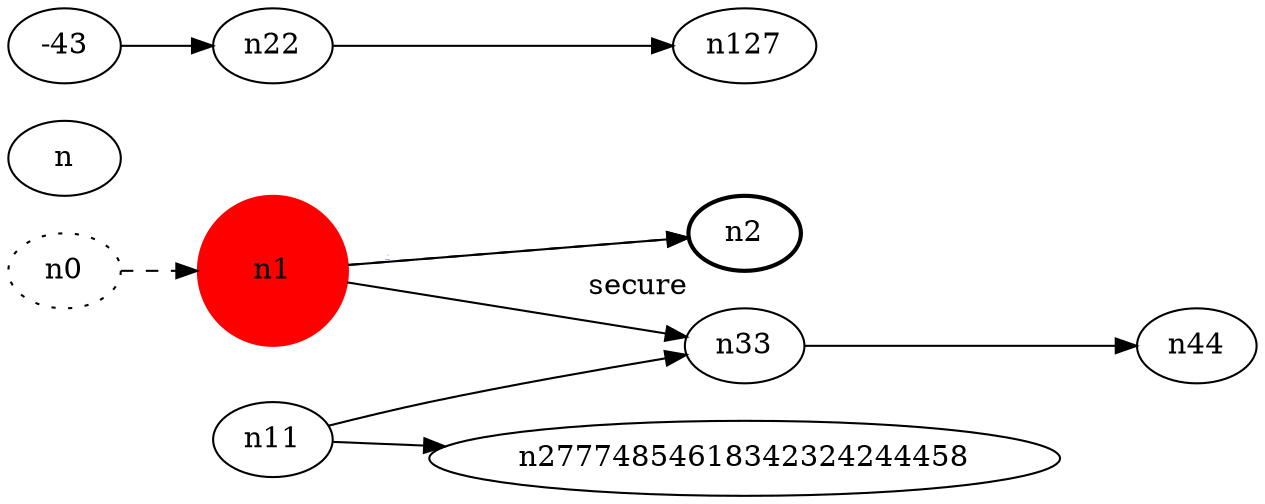 digraph test5 {
	rankdir=LR;
	fontcolor=blue; /* c0; c1; c0 -- c1 */
	n0 [style=dotted, fillcolor="#123456"]; // c2; c3; c2 -- c3
	n1 [height=1, width=1, color=red, style=filled];
	n2 [style=bold, xlabel="secure"];
	n0 -> n1 -> n2[style=dashed];
	n1 -> n2 [fontname="comic sans", label="d\n\l\G", fontcolor=blue, fontsize=-44410849043192749];
	n-43 -> n22;
	n11 -> n33;
	n11 -> n27774854618342324244458;
	n1 -> n33;
	n22 -> n127;
	n33 -> n44;
}
